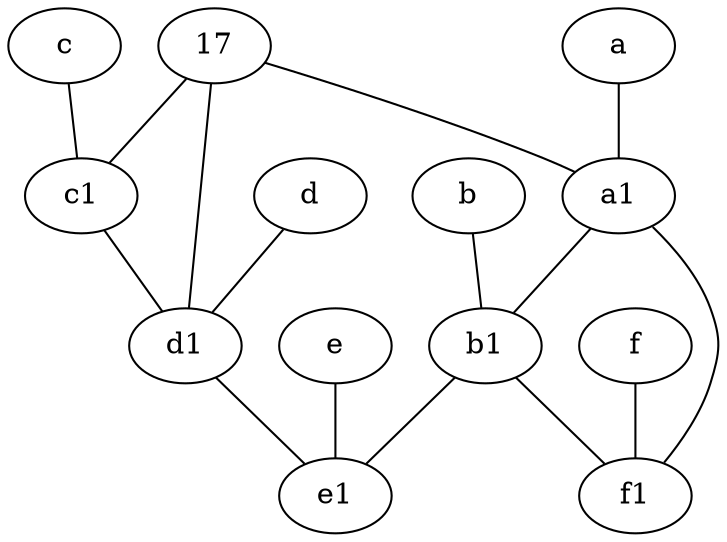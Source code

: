 graph {
	node [labelfontsize=50]
	e [labelfontsize=50 pos="7,9!"]
	a1 [labelfontsize=50 pos="8,3!"]
	b1 [labelfontsize=50 pos="9,4!"]
	f1 [labelfontsize=50 pos="3,8!"]
	a [labelfontsize=50 pos="8,2!"]
	d1 [labelfontsize=50 pos="3,5!"]
	17 [labelfontsize=50]
	b [labelfontsize=50 pos="10,4!"]
	e1 [labelfontsize=50 pos="7,7!"]
	f [labelfontsize=50 pos="3,9!"]
	c [labelfontsize=50 pos="4.5,2!"]
	c1 [labelfontsize=50 pos="4.5,3!"]
	d [labelfontsize=50 pos="2,5!"]
	d -- d1
	b1 -- f1
	c1 -- d1
	a1 -- b1
	a1 -- f1
	b -- b1
	e -- e1
	17 -- a1
	b1 -- e1
	d1 -- e1
	17 -- c1
	a -- a1
	f -- f1
	c -- c1
	17 -- d1
}
